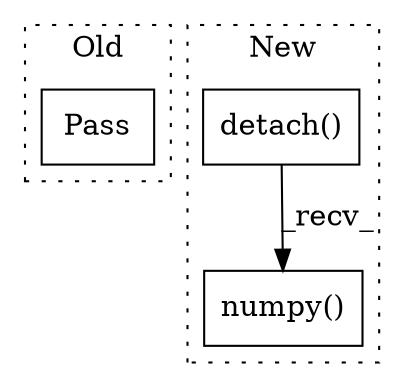 digraph G {
subgraph cluster0 {
1 [label="Pass" a="62" s="5408" l="4" shape="box"];
label = "Old";
style="dotted";
}
subgraph cluster1 {
2 [label="detach()" a="75" s="5802" l="18" shape="box"];
3 [label="numpy()" a="75" s="5802" l="26" shape="box"];
label = "New";
style="dotted";
}
2 -> 3 [label="_recv_"];
}